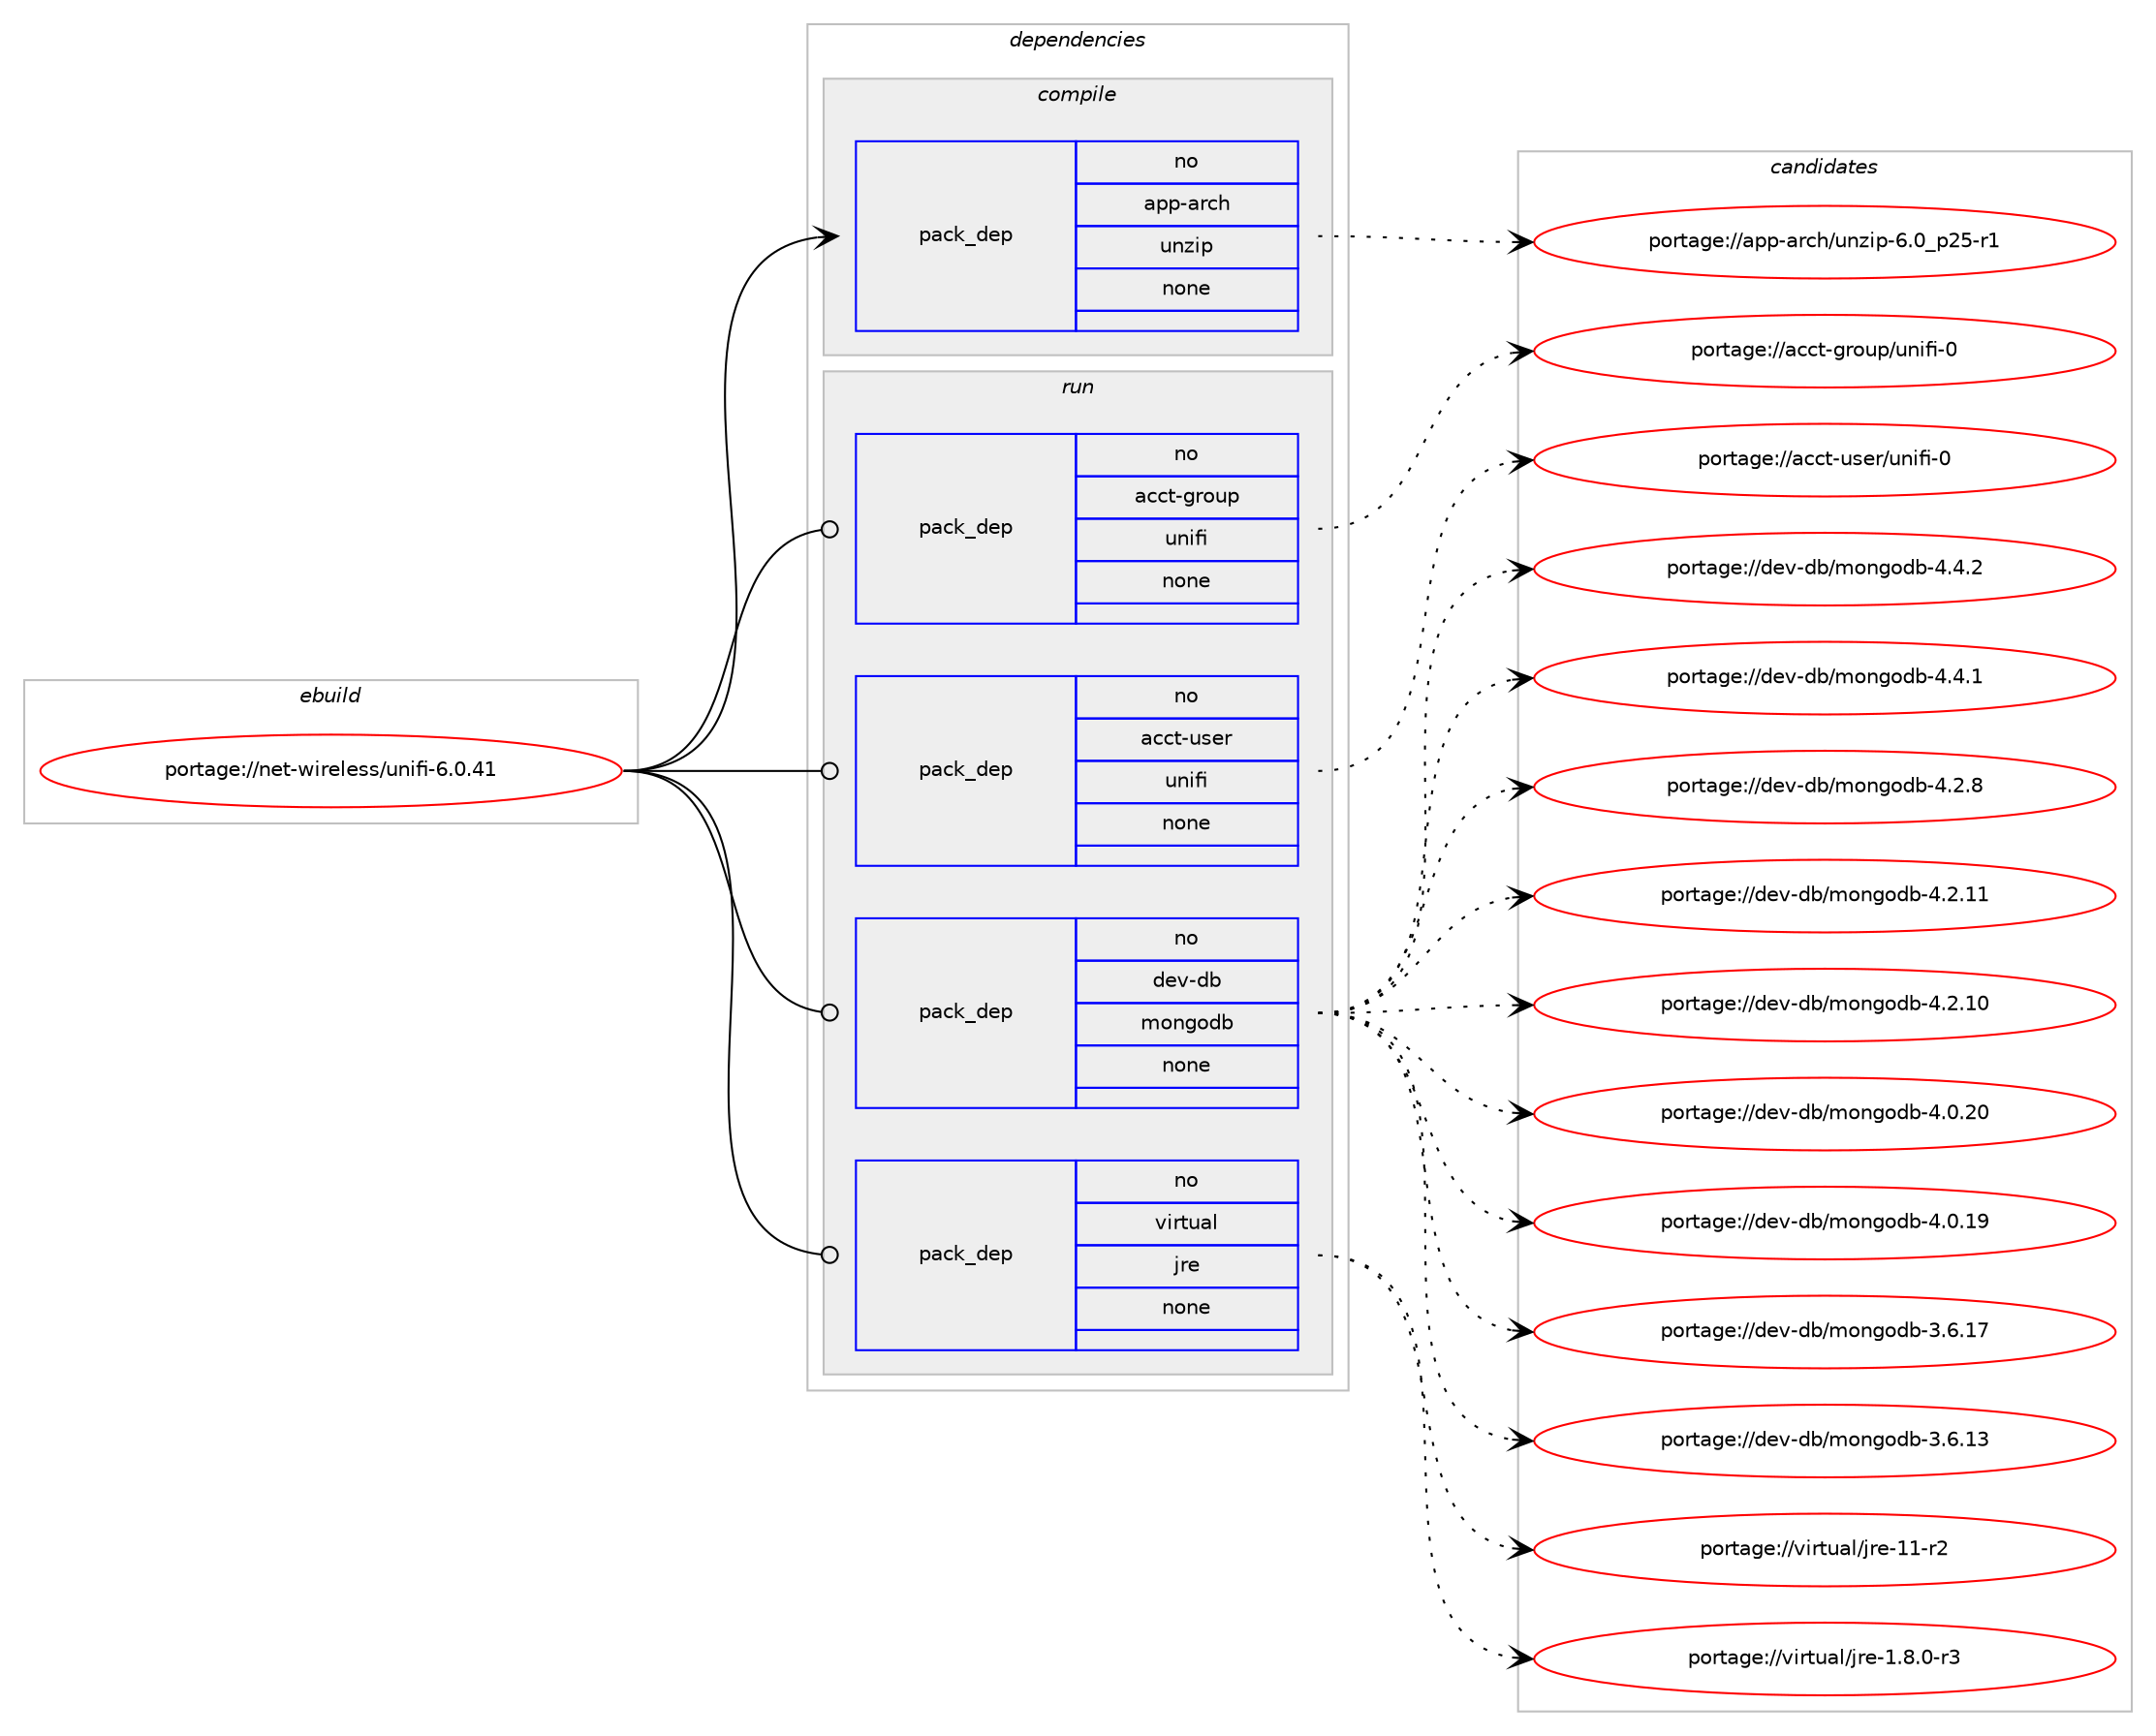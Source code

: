 digraph prolog {

# *************
# Graph options
# *************

newrank=true;
concentrate=true;
compound=true;
graph [rankdir=LR,fontname=Helvetica,fontsize=10,ranksep=1.5];#, ranksep=2.5, nodesep=0.2];
edge  [arrowhead=vee];
node  [fontname=Helvetica,fontsize=10];

# **********
# The ebuild
# **********

subgraph cluster_leftcol {
color=gray;
rank=same;
label=<<i>ebuild</i>>;
id [label="portage://net-wireless/unifi-6.0.41", color=red, width=4, href="../net-wireless/unifi-6.0.41.svg"];
}

# ****************
# The dependencies
# ****************

subgraph cluster_midcol {
color=gray;
label=<<i>dependencies</i>>;
subgraph cluster_compile {
fillcolor="#eeeeee";
style=filled;
label=<<i>compile</i>>;
subgraph pack5772 {
dependency7700 [label=<<TABLE BORDER="0" CELLBORDER="1" CELLSPACING="0" CELLPADDING="4" WIDTH="220"><TR><TD ROWSPAN="6" CELLPADDING="30">pack_dep</TD></TR><TR><TD WIDTH="110">no</TD></TR><TR><TD>app-arch</TD></TR><TR><TD>unzip</TD></TR><TR><TD>none</TD></TR><TR><TD></TD></TR></TABLE>>, shape=none, color=blue];
}
id:e -> dependency7700:w [weight=20,style="solid",arrowhead="vee"];
}
subgraph cluster_compileandrun {
fillcolor="#eeeeee";
style=filled;
label=<<i>compile and run</i>>;
}
subgraph cluster_run {
fillcolor="#eeeeee";
style=filled;
label=<<i>run</i>>;
subgraph pack5773 {
dependency7701 [label=<<TABLE BORDER="0" CELLBORDER="1" CELLSPACING="0" CELLPADDING="4" WIDTH="220"><TR><TD ROWSPAN="6" CELLPADDING="30">pack_dep</TD></TR><TR><TD WIDTH="110">no</TD></TR><TR><TD>acct-group</TD></TR><TR><TD>unifi</TD></TR><TR><TD>none</TD></TR><TR><TD></TD></TR></TABLE>>, shape=none, color=blue];
}
id:e -> dependency7701:w [weight=20,style="solid",arrowhead="odot"];
subgraph pack5774 {
dependency7702 [label=<<TABLE BORDER="0" CELLBORDER="1" CELLSPACING="0" CELLPADDING="4" WIDTH="220"><TR><TD ROWSPAN="6" CELLPADDING="30">pack_dep</TD></TR><TR><TD WIDTH="110">no</TD></TR><TR><TD>acct-user</TD></TR><TR><TD>unifi</TD></TR><TR><TD>none</TD></TR><TR><TD></TD></TR></TABLE>>, shape=none, color=blue];
}
id:e -> dependency7702:w [weight=20,style="solid",arrowhead="odot"];
subgraph pack5775 {
dependency7703 [label=<<TABLE BORDER="0" CELLBORDER="1" CELLSPACING="0" CELLPADDING="4" WIDTH="220"><TR><TD ROWSPAN="6" CELLPADDING="30">pack_dep</TD></TR><TR><TD WIDTH="110">no</TD></TR><TR><TD>dev-db</TD></TR><TR><TD>mongodb</TD></TR><TR><TD>none</TD></TR><TR><TD></TD></TR></TABLE>>, shape=none, color=blue];
}
id:e -> dependency7703:w [weight=20,style="solid",arrowhead="odot"];
subgraph pack5776 {
dependency7704 [label=<<TABLE BORDER="0" CELLBORDER="1" CELLSPACING="0" CELLPADDING="4" WIDTH="220"><TR><TD ROWSPAN="6" CELLPADDING="30">pack_dep</TD></TR><TR><TD WIDTH="110">no</TD></TR><TR><TD>virtual</TD></TR><TR><TD>jre</TD></TR><TR><TD>none</TD></TR><TR><TD></TD></TR></TABLE>>, shape=none, color=blue];
}
id:e -> dependency7704:w [weight=20,style="solid",arrowhead="odot"];
}
}

# **************
# The candidates
# **************

subgraph cluster_choices {
rank=same;
color=gray;
label=<<i>candidates</i>>;

subgraph choice5772 {
color=black;
nodesep=1;
choice9711211245971149910447117110122105112455446489511250534511449 [label="portage://app-arch/unzip-6.0_p25-r1", color=red, width=4,href="../app-arch/unzip-6.0_p25-r1.svg"];
dependency7700:e -> choice9711211245971149910447117110122105112455446489511250534511449:w [style=dotted,weight="100"];
}
subgraph choice5773 {
color=black;
nodesep=1;
choice97999911645103114111117112471171101051021054548 [label="portage://acct-group/unifi-0", color=red, width=4,href="../acct-group/unifi-0.svg"];
dependency7701:e -> choice97999911645103114111117112471171101051021054548:w [style=dotted,weight="100"];
}
subgraph choice5774 {
color=black;
nodesep=1;
choice97999911645117115101114471171101051021054548 [label="portage://acct-user/unifi-0", color=red, width=4,href="../acct-user/unifi-0.svg"];
dependency7702:e -> choice97999911645117115101114471171101051021054548:w [style=dotted,weight="100"];
}
subgraph choice5775 {
color=black;
nodesep=1;
choice10010111845100984710911111010311110098455246524650 [label="portage://dev-db/mongodb-4.4.2", color=red, width=4,href="../dev-db/mongodb-4.4.2.svg"];
choice10010111845100984710911111010311110098455246524649 [label="portage://dev-db/mongodb-4.4.1", color=red, width=4,href="../dev-db/mongodb-4.4.1.svg"];
choice10010111845100984710911111010311110098455246504656 [label="portage://dev-db/mongodb-4.2.8", color=red, width=4,href="../dev-db/mongodb-4.2.8.svg"];
choice1001011184510098471091111101031111009845524650464949 [label="portage://dev-db/mongodb-4.2.11", color=red, width=4,href="../dev-db/mongodb-4.2.11.svg"];
choice1001011184510098471091111101031111009845524650464948 [label="portage://dev-db/mongodb-4.2.10", color=red, width=4,href="../dev-db/mongodb-4.2.10.svg"];
choice1001011184510098471091111101031111009845524648465048 [label="portage://dev-db/mongodb-4.0.20", color=red, width=4,href="../dev-db/mongodb-4.0.20.svg"];
choice1001011184510098471091111101031111009845524648464957 [label="portage://dev-db/mongodb-4.0.19", color=red, width=4,href="../dev-db/mongodb-4.0.19.svg"];
choice1001011184510098471091111101031111009845514654464955 [label="portage://dev-db/mongodb-3.6.17", color=red, width=4,href="../dev-db/mongodb-3.6.17.svg"];
choice1001011184510098471091111101031111009845514654464951 [label="portage://dev-db/mongodb-3.6.13", color=red, width=4,href="../dev-db/mongodb-3.6.13.svg"];
dependency7703:e -> choice10010111845100984710911111010311110098455246524650:w [style=dotted,weight="100"];
dependency7703:e -> choice10010111845100984710911111010311110098455246524649:w [style=dotted,weight="100"];
dependency7703:e -> choice10010111845100984710911111010311110098455246504656:w [style=dotted,weight="100"];
dependency7703:e -> choice1001011184510098471091111101031111009845524650464949:w [style=dotted,weight="100"];
dependency7703:e -> choice1001011184510098471091111101031111009845524650464948:w [style=dotted,weight="100"];
dependency7703:e -> choice1001011184510098471091111101031111009845524648465048:w [style=dotted,weight="100"];
dependency7703:e -> choice1001011184510098471091111101031111009845524648464957:w [style=dotted,weight="100"];
dependency7703:e -> choice1001011184510098471091111101031111009845514654464955:w [style=dotted,weight="100"];
dependency7703:e -> choice1001011184510098471091111101031111009845514654464951:w [style=dotted,weight="100"];
}
subgraph choice5776 {
color=black;
nodesep=1;
choice11810511411611797108471061141014549494511450 [label="portage://virtual/jre-11-r2", color=red, width=4,href="../virtual/jre-11-r2.svg"];
choice11810511411611797108471061141014549465646484511451 [label="portage://virtual/jre-1.8.0-r3", color=red, width=4,href="../virtual/jre-1.8.0-r3.svg"];
dependency7704:e -> choice11810511411611797108471061141014549494511450:w [style=dotted,weight="100"];
dependency7704:e -> choice11810511411611797108471061141014549465646484511451:w [style=dotted,weight="100"];
}
}

}
